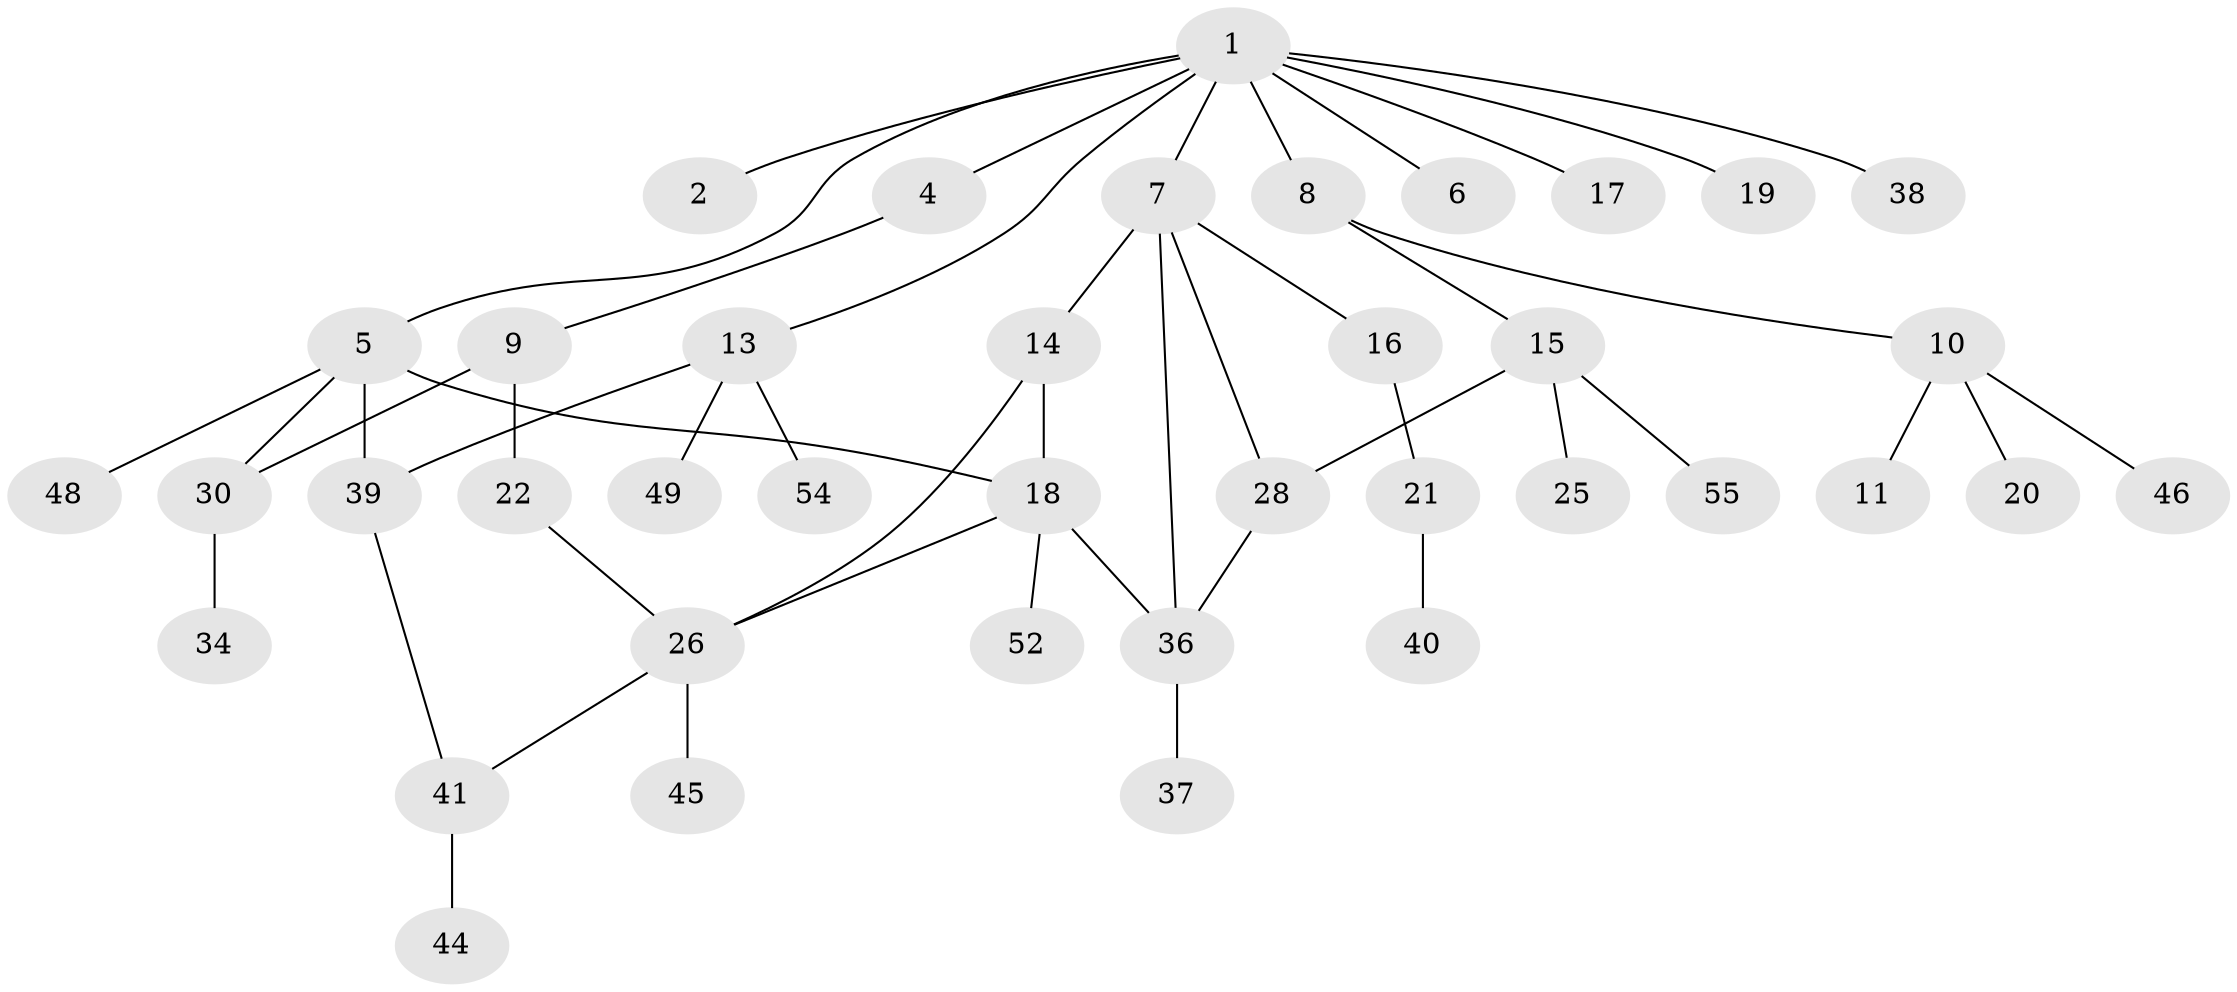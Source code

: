 // Generated by graph-tools (version 1.1) at 2025/23/03/03/25 07:23:31]
// undirected, 39 vertices, 47 edges
graph export_dot {
graph [start="1"]
  node [color=gray90,style=filled];
  1 [super="+3"];
  2;
  4 [super="+27"];
  5 [super="+33"];
  6;
  7 [super="+12"];
  8;
  9 [super="+23"];
  10 [super="+29"];
  11;
  13 [super="+42"];
  14 [super="+50"];
  15 [super="+35"];
  16 [super="+24"];
  17;
  18 [super="+51"];
  19;
  20;
  21;
  22;
  25;
  26 [super="+32"];
  28;
  30 [super="+31"];
  34;
  36 [super="+53"];
  37;
  38;
  39;
  40;
  41 [super="+43"];
  44 [super="+47"];
  45;
  46;
  48;
  49;
  52;
  54;
  55;
  1 -- 2;
  1 -- 7;
  1 -- 8;
  1 -- 13;
  1 -- 19;
  1 -- 38;
  1 -- 17;
  1 -- 4;
  1 -- 5;
  1 -- 6;
  4 -- 9;
  5 -- 18;
  5 -- 39;
  5 -- 48;
  5 -- 30;
  7 -- 14;
  7 -- 16;
  7 -- 36;
  7 -- 28;
  8 -- 10;
  8 -- 15;
  9 -- 22;
  9 -- 30;
  10 -- 11;
  10 -- 20;
  10 -- 46;
  13 -- 49;
  13 -- 54;
  13 -- 39;
  14 -- 26;
  14 -- 18;
  15 -- 25;
  15 -- 28;
  15 -- 55;
  16 -- 21;
  18 -- 36;
  18 -- 26;
  18 -- 52;
  21 -- 40;
  22 -- 26;
  26 -- 41;
  26 -- 45;
  28 -- 36;
  30 -- 34;
  36 -- 37;
  39 -- 41;
  41 -- 44;
}
